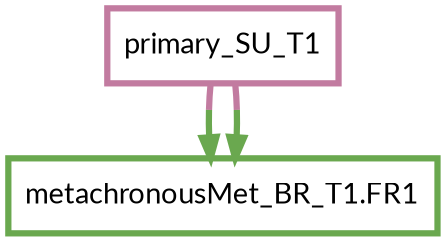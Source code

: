 digraph  {
dpi=600;size=3.5;
"metachronousMet_BR_T1.FR1" [color="#6aa84fff", fillcolor=white, fontname=Lato, penwidth="3.0", shape=box];
primary_SU_T1 [color="#c27ba0ff", fillcolor=white, fontname=Lato, penwidth="3.0", shape=box];
primary_SU_T1 -> "metachronousMet_BR_T1.FR1"  [color="#c27ba0ff;0.5:#6aa84fff", key=0, penwidth=3];
primary_SU_T1 -> "metachronousMet_BR_T1.FR1"  [color="#c27ba0ff;0.5:#6aa84fff", key=1, penwidth=3];
}
